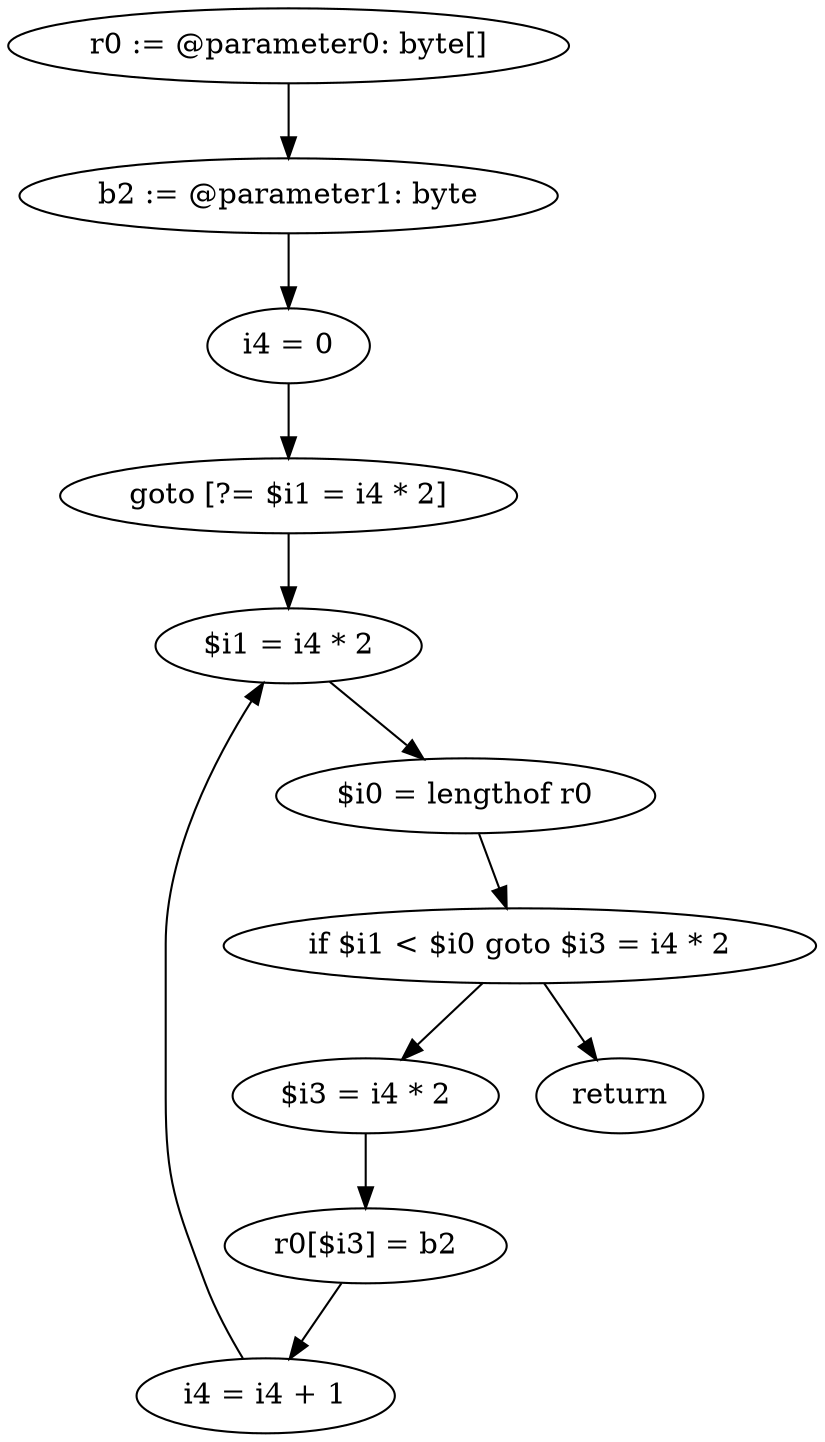 digraph "unitGraph" {
    "r0 := @parameter0: byte[]"
    "b2 := @parameter1: byte"
    "i4 = 0"
    "goto [?= $i1 = i4 * 2]"
    "$i3 = i4 * 2"
    "r0[$i3] = b2"
    "i4 = i4 + 1"
    "$i1 = i4 * 2"
    "$i0 = lengthof r0"
    "if $i1 < $i0 goto $i3 = i4 * 2"
    "return"
    "r0 := @parameter0: byte[]"->"b2 := @parameter1: byte";
    "b2 := @parameter1: byte"->"i4 = 0";
    "i4 = 0"->"goto [?= $i1 = i4 * 2]";
    "goto [?= $i1 = i4 * 2]"->"$i1 = i4 * 2";
    "$i3 = i4 * 2"->"r0[$i3] = b2";
    "r0[$i3] = b2"->"i4 = i4 + 1";
    "i4 = i4 + 1"->"$i1 = i4 * 2";
    "$i1 = i4 * 2"->"$i0 = lengthof r0";
    "$i0 = lengthof r0"->"if $i1 < $i0 goto $i3 = i4 * 2";
    "if $i1 < $i0 goto $i3 = i4 * 2"->"return";
    "if $i1 < $i0 goto $i3 = i4 * 2"->"$i3 = i4 * 2";
}
